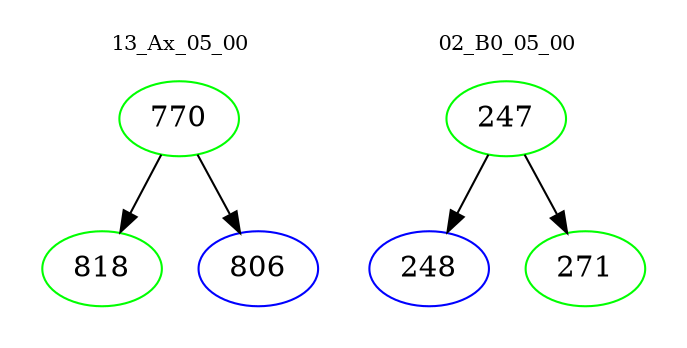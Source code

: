 digraph{
subgraph cluster_0 {
color = white
label = "13_Ax_05_00";
fontsize=10;
T0_770 [label="770", color="green"]
T0_770 -> T0_818 [color="black"]
T0_818 [label="818", color="green"]
T0_770 -> T0_806 [color="black"]
T0_806 [label="806", color="blue"]
}
subgraph cluster_1 {
color = white
label = "02_B0_05_00";
fontsize=10;
T1_247 [label="247", color="green"]
T1_247 -> T1_248 [color="black"]
T1_248 [label="248", color="blue"]
T1_247 -> T1_271 [color="black"]
T1_271 [label="271", color="green"]
}
}
